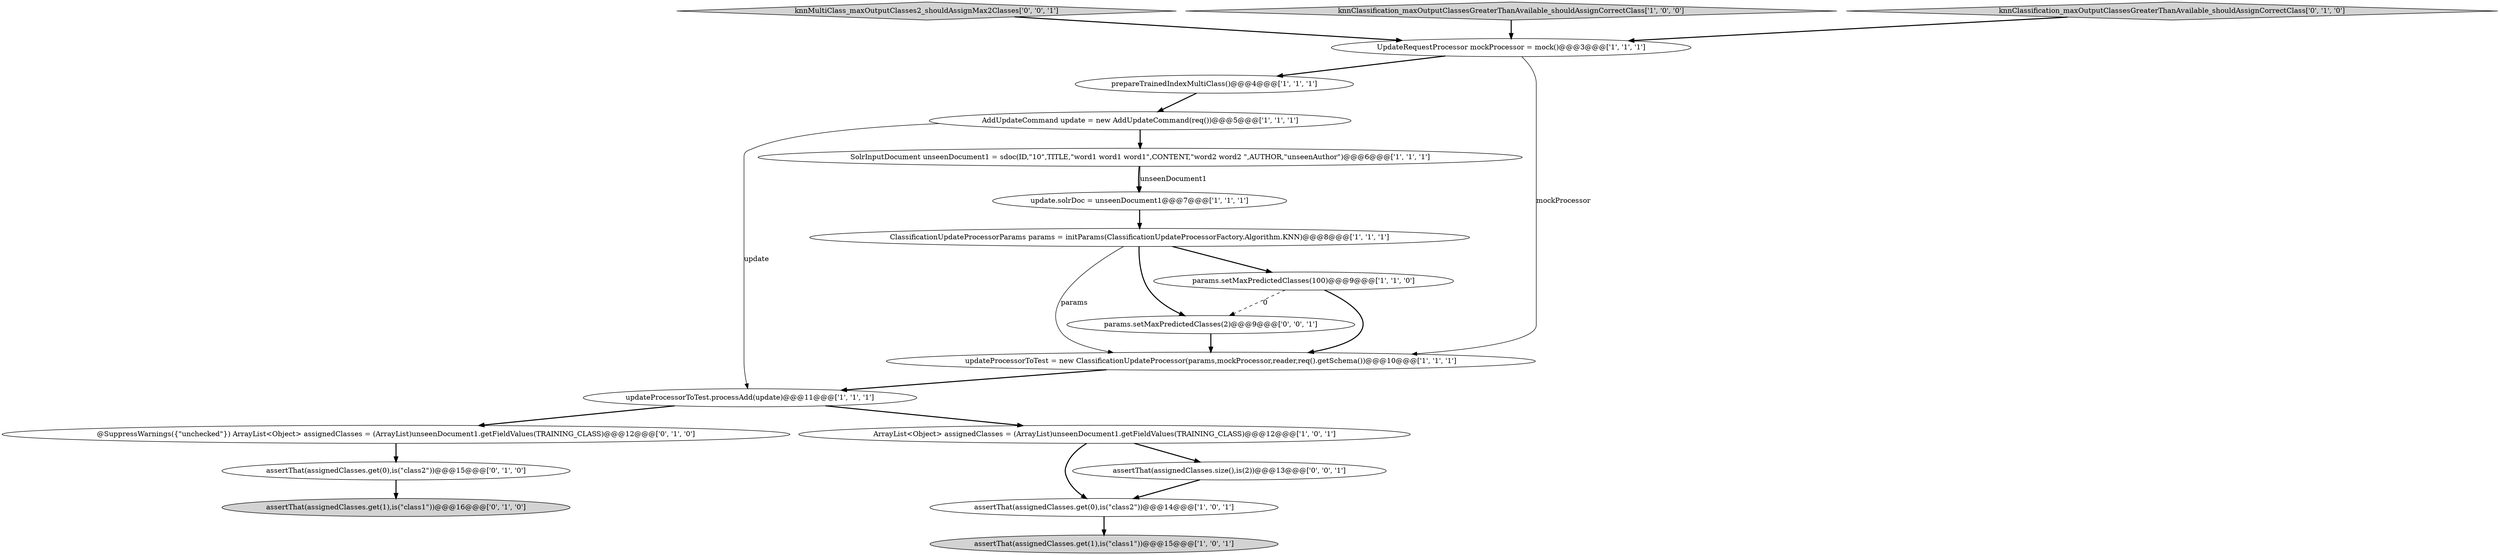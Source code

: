 digraph {
0 [style = filled, label = "updateProcessorToTest.processAdd(update)@@@11@@@['1', '1', '1']", fillcolor = white, shape = ellipse image = "AAA0AAABBB1BBB"];
2 [style = filled, label = "prepareTrainedIndexMultiClass()@@@4@@@['1', '1', '1']", fillcolor = white, shape = ellipse image = "AAA0AAABBB1BBB"];
1 [style = filled, label = "ClassificationUpdateProcessorParams params = initParams(ClassificationUpdateProcessorFactory.Algorithm.KNN)@@@8@@@['1', '1', '1']", fillcolor = white, shape = ellipse image = "AAA0AAABBB1BBB"];
6 [style = filled, label = "update.solrDoc = unseenDocument1@@@7@@@['1', '1', '1']", fillcolor = white, shape = ellipse image = "AAA0AAABBB1BBB"];
17 [style = filled, label = "knnMultiClass_maxOutputClasses2_shouldAssignMax2Classes['0', '0', '1']", fillcolor = lightgray, shape = diamond image = "AAA0AAABBB3BBB"];
18 [style = filled, label = "assertThat(assignedClasses.size(),is(2))@@@13@@@['0', '0', '1']", fillcolor = white, shape = ellipse image = "AAA0AAABBB3BBB"];
14 [style = filled, label = "@SuppressWarnings({\"unchecked\"}) ArrayList<Object> assignedClasses = (ArrayList)unseenDocument1.getFieldValues(TRAINING_CLASS)@@@12@@@['0', '1', '0']", fillcolor = white, shape = ellipse image = "AAA0AAABBB2BBB"];
7 [style = filled, label = "ArrayList<Object> assignedClasses = (ArrayList)unseenDocument1.getFieldValues(TRAINING_CLASS)@@@12@@@['1', '0', '1']", fillcolor = white, shape = ellipse image = "AAA0AAABBB1BBB"];
3 [style = filled, label = "assertThat(assignedClasses.get(0),is(\"class2\"))@@@14@@@['1', '0', '1']", fillcolor = white, shape = ellipse image = "AAA0AAABBB1BBB"];
13 [style = filled, label = "assertThat(assignedClasses.get(1),is(\"class1\"))@@@16@@@['0', '1', '0']", fillcolor = lightgray, shape = ellipse image = "AAA0AAABBB2BBB"];
19 [style = filled, label = "params.setMaxPredictedClasses(2)@@@9@@@['0', '0', '1']", fillcolor = white, shape = ellipse image = "AAA0AAABBB3BBB"];
10 [style = filled, label = "assertThat(assignedClasses.get(1),is(\"class1\"))@@@15@@@['1', '0', '1']", fillcolor = lightgray, shape = ellipse image = "AAA0AAABBB1BBB"];
15 [style = filled, label = "assertThat(assignedClasses.get(0),is(\"class2\"))@@@15@@@['0', '1', '0']", fillcolor = white, shape = ellipse image = "AAA0AAABBB2BBB"];
11 [style = filled, label = "UpdateRequestProcessor mockProcessor = mock()@@@3@@@['1', '1', '1']", fillcolor = white, shape = ellipse image = "AAA0AAABBB1BBB"];
4 [style = filled, label = "SolrInputDocument unseenDocument1 = sdoc(ID,\"10\",TITLE,\"word1 word1 word1\",CONTENT,\"word2 word2 \",AUTHOR,\"unseenAuthor\")@@@6@@@['1', '1', '1']", fillcolor = white, shape = ellipse image = "AAA0AAABBB1BBB"];
5 [style = filled, label = "updateProcessorToTest = new ClassificationUpdateProcessor(params,mockProcessor,reader,req().getSchema())@@@10@@@['1', '1', '1']", fillcolor = white, shape = ellipse image = "AAA0AAABBB1BBB"];
8 [style = filled, label = "knnClassification_maxOutputClassesGreaterThanAvailable_shouldAssignCorrectClass['1', '0', '0']", fillcolor = lightgray, shape = diamond image = "AAA0AAABBB1BBB"];
9 [style = filled, label = "AddUpdateCommand update = new AddUpdateCommand(req())@@@5@@@['1', '1', '1']", fillcolor = white, shape = ellipse image = "AAA0AAABBB1BBB"];
12 [style = filled, label = "params.setMaxPredictedClasses(100)@@@9@@@['1', '1', '0']", fillcolor = white, shape = ellipse image = "AAA0AAABBB1BBB"];
16 [style = filled, label = "knnClassification_maxOutputClassesGreaterThanAvailable_shouldAssignCorrectClass['0', '1', '0']", fillcolor = lightgray, shape = diamond image = "AAA0AAABBB2BBB"];
18->3 [style = bold, label=""];
15->13 [style = bold, label=""];
9->0 [style = solid, label="update"];
1->5 [style = solid, label="params"];
16->11 [style = bold, label=""];
12->5 [style = bold, label=""];
4->6 [style = bold, label=""];
9->4 [style = bold, label=""];
4->6 [style = solid, label="unseenDocument1"];
2->9 [style = bold, label=""];
11->2 [style = bold, label=""];
7->3 [style = bold, label=""];
0->7 [style = bold, label=""];
19->5 [style = bold, label=""];
6->1 [style = bold, label=""];
3->10 [style = bold, label=""];
0->14 [style = bold, label=""];
12->19 [style = dashed, label="0"];
5->0 [style = bold, label=""];
11->5 [style = solid, label="mockProcessor"];
1->12 [style = bold, label=""];
7->18 [style = bold, label=""];
14->15 [style = bold, label=""];
1->19 [style = bold, label=""];
8->11 [style = bold, label=""];
17->11 [style = bold, label=""];
}
